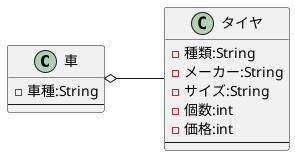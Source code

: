 @startuml 演習3-4
    left to right direction
    class 車{
    - 車種:String
    ---
    }
    class タイヤ{
    - 種類:String
    - メーカー:String
    - サイズ:String
    - 個数:int
    - 価格:int
    ---
    }
    車 o-- タイヤ
@enduml